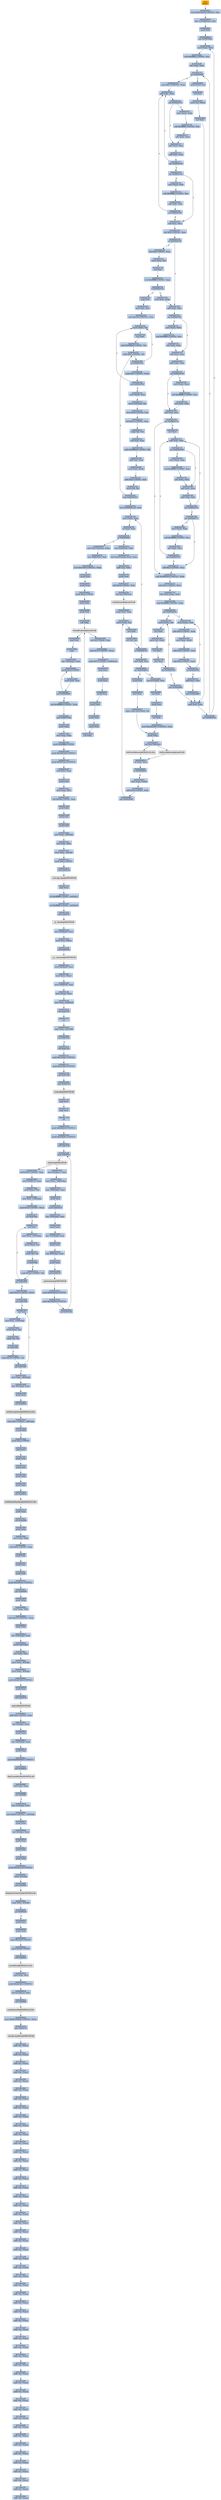 digraph G {
node[shape=rectangle,style=filled,fillcolor=lightsteelblue,color=lightsteelblue]
bgcolor="transparent"
a0x0042b6e0pusha_[label="start\npusha ",fillcolor="orange",color="lightgrey"];
a0x0042b6e1movl_0x422000UINT32_esi[label="0x0042b6e1\nmovl $0x422000<UINT32>, %esi"];
a0x0042b6e6leal__135168esi__edi[label="0x0042b6e6\nleal -135168(%esi), %edi"];
a0x0042b6ecpushl_edi[label="0x0042b6ec\npushl %edi"];
a0x0042b6edjmp_0x0042b6fa[label="0x0042b6ed\njmp 0x0042b6fa"];
a0x0042b6famovl_esi__ebx[label="0x0042b6fa\nmovl (%esi), %ebx"];
a0x0042b6fcsubl_0xfffffffcUINT8_esi[label="0x0042b6fc\nsubl $0xfffffffc<UINT8>, %esi"];
a0x0042b6ffadcl_ebx_ebx[label="0x0042b6ff\nadcl %ebx, %ebx"];
a0x0042b701jb_0x0042b6f0[label="0x0042b701\njb 0x0042b6f0"];
a0x0042b6f0movb_esi__al[label="0x0042b6f0\nmovb (%esi), %al"];
a0x0042b6f2incl_esi[label="0x0042b6f2\nincl %esi"];
a0x0042b6f3movb_al_edi_[label="0x0042b6f3\nmovb %al, (%edi)"];
a0x0042b6f5incl_edi[label="0x0042b6f5\nincl %edi"];
a0x0042b6f6addl_ebx_ebx[label="0x0042b6f6\naddl %ebx, %ebx"];
a0x0042b6f8jne_0x0042b701[label="0x0042b6f8\njne 0x0042b701"];
a0x0042b703movl_0x1UINT32_eax[label="0x0042b703\nmovl $0x1<UINT32>, %eax"];
a0x0042b708addl_ebx_ebx[label="0x0042b708\naddl %ebx, %ebx"];
a0x0042b70ajne_0x0042b713[label="0x0042b70a\njne 0x0042b713"];
a0x0042b713adcl_eax_eax[label="0x0042b713\nadcl %eax, %eax"];
a0x0042b715addl_ebx_ebx[label="0x0042b715\naddl %ebx, %ebx"];
a0x0042b717jae_0x0042b708[label="0x0042b717\njae 0x0042b708"];
a0x0042b719jne_0x0042b724[label="0x0042b719\njne 0x0042b724"];
a0x0042b724xorl_ecx_ecx[label="0x0042b724\nxorl %ecx, %ecx"];
a0x0042b726subl_0x3UINT8_eax[label="0x0042b726\nsubl $0x3<UINT8>, %eax"];
a0x0042b729jb_0x0042b738[label="0x0042b729\njb 0x0042b738"];
a0x0042b72bshll_0x8UINT8_eax[label="0x0042b72b\nshll $0x8<UINT8>, %eax"];
a0x0042b72emovb_esi__al[label="0x0042b72e\nmovb (%esi), %al"];
a0x0042b730incl_esi[label="0x0042b730\nincl %esi"];
a0x0042b731xorl_0xffffffffUINT8_eax[label="0x0042b731\nxorl $0xffffffff<UINT8>, %eax"];
a0x0042b734je_0x0042b7aa[label="0x0042b734\nje 0x0042b7aa"];
a0x0042b736movl_eax_ebp[label="0x0042b736\nmovl %eax, %ebp"];
a0x0042b738addl_ebx_ebx[label="0x0042b738\naddl %ebx, %ebx"];
a0x0042b73ajne_0x0042b743[label="0x0042b73a\njne 0x0042b743"];
a0x0042b743adcl_ecx_ecx[label="0x0042b743\nadcl %ecx, %ecx"];
a0x0042b745addl_ebx_ebx[label="0x0042b745\naddl %ebx, %ebx"];
a0x0042b747jne_0x0042b750[label="0x0042b747\njne 0x0042b750"];
a0x0042b750adcl_ecx_ecx[label="0x0042b750\nadcl %ecx, %ecx"];
a0x0042b752jne_0x0042b774[label="0x0042b752\njne 0x0042b774"];
a0x0042b774cmpl_0xfffff300UINT32_ebp[label="0x0042b774\ncmpl $0xfffff300<UINT32>, %ebp"];
a0x0042b77aadcl_0x1UINT8_ecx[label="0x0042b77a\nadcl $0x1<UINT8>, %ecx"];
a0x0042b77dleal_ediebp__edx[label="0x0042b77d\nleal (%edi,%ebp), %edx"];
a0x0042b780cmpl_0xfffffffcUINT8_ebp[label="0x0042b780\ncmpl $0xfffffffc<UINT8>, %ebp"];
a0x0042b783jbe_0x0042b794[label="0x0042b783\njbe 0x0042b794"];
a0x0042b794movl_edx__eax[label="0x0042b794\nmovl (%edx), %eax"];
a0x0042b796addl_0x4UINT8_edx[label="0x0042b796\naddl $0x4<UINT8>, %edx"];
a0x0042b799movl_eax_edi_[label="0x0042b799\nmovl %eax, (%edi)"];
a0x0042b79baddl_0x4UINT8_edi[label="0x0042b79b\naddl $0x4<UINT8>, %edi"];
a0x0042b79esubl_0x4UINT8_ecx[label="0x0042b79e\nsubl $0x4<UINT8>, %ecx"];
a0x0042b7a1ja_0x0042b794[label="0x0042b7a1\nja 0x0042b794"];
a0x0042b7a3addl_ecx_edi[label="0x0042b7a3\naddl %ecx, %edi"];
a0x0042b7a5jmp_0x0042b6f6[label="0x0042b7a5\njmp 0x0042b6f6"];
a0x0042b749movl_esi__ebx[label="0x0042b749\nmovl (%esi), %ebx"];
a0x0042b74bsubl_0xfffffffcUINT8_esi[label="0x0042b74b\nsubl $0xfffffffc<UINT8>, %esi"];
a0x0042b74eadcl_ebx_ebx[label="0x0042b74e\nadcl %ebx, %ebx"];
a0x0042b754incl_ecx[label="0x0042b754\nincl %ecx"];
a0x0042b755addl_ebx_ebx[label="0x0042b755\naddl %ebx, %ebx"];
a0x0042b757jne_0x0042b760[label="0x0042b757\njne 0x0042b760"];
a0x0042b760adcl_ecx_ecx[label="0x0042b760\nadcl %ecx, %ecx"];
a0x0042b762addl_ebx_ebx[label="0x0042b762\naddl %ebx, %ebx"];
a0x0042b764jae_0x0042b755[label="0x0042b764\njae 0x0042b755"];
a0x0042b766jne_0x0042b771[label="0x0042b766\njne 0x0042b771"];
a0x0042b771addl_0x2UINT8_ecx[label="0x0042b771\naddl $0x2<UINT8>, %ecx"];
a0x0042b785movb_edx__al[label="0x0042b785\nmovb (%edx), %al"];
a0x0042b787incl_edx[label="0x0042b787\nincl %edx"];
a0x0042b788movb_al_edi_[label="0x0042b788\nmovb %al, (%edi)"];
a0x0042b78aincl_edi[label="0x0042b78a\nincl %edi"];
a0x0042b78bdecl_ecx[label="0x0042b78b\ndecl %ecx"];
a0x0042b78cjne_0x0042b785[label="0x0042b78c\njne 0x0042b785"];
a0x0042b78ejmp_0x0042b6f6[label="0x0042b78e\njmp 0x0042b6f6"];
a0x0042b70cmovl_esi__ebx[label="0x0042b70c\nmovl (%esi), %ebx"];
a0x0042b70esubl_0xfffffffcUINT8_esi[label="0x0042b70e\nsubl $0xfffffffc<UINT8>, %esi"];
a0x0042b711adcl_ebx_ebx[label="0x0042b711\nadcl %ebx, %ebx"];
a0x0042b73cmovl_esi__ebx[label="0x0042b73c\nmovl (%esi), %ebx"];
a0x0042b73esubl_0xfffffffcUINT8_esi[label="0x0042b73e\nsubl $0xfffffffc<UINT8>, %esi"];
a0x0042b741adcl_ebx_ebx[label="0x0042b741\nadcl %ebx, %ebx"];
a0x0042b759movl_esi__ebx[label="0x0042b759\nmovl (%esi), %ebx"];
a0x0042b75bsubl_0xfffffffcUINT8_esi[label="0x0042b75b\nsubl $0xfffffffc<UINT8>, %esi"];
a0x0042b75eadcl_ebx_ebx[label="0x0042b75e\nadcl %ebx, %ebx"];
a0x0042b71bmovl_esi__ebx[label="0x0042b71b\nmovl (%esi), %ebx"];
a0x0042b71dsubl_0xfffffffcUINT8_esi[label="0x0042b71d\nsubl $0xfffffffc<UINT8>, %esi"];
a0x0042b720adcl_ebx_ebx[label="0x0042b720\nadcl %ebx, %ebx"];
a0x0042b722jae_0x0042b708[label="0x0042b722\njae 0x0042b708"];
a0x0042b768movl_esi__ebx[label="0x0042b768\nmovl (%esi), %ebx"];
a0x0042b76asubl_0xfffffffcUINT8_esi[label="0x0042b76a\nsubl $0xfffffffc<UINT8>, %esi"];
a0x0042b76dadcl_ebx_ebx[label="0x0042b76d\nadcl %ebx, %ebx"];
a0x0042b76fjae_0x0042b755[label="0x0042b76f\njae 0x0042b755"];
a0x0042b7aapopl_esi[label="0x0042b7aa\npopl %esi"];
a0x0042b7abmovl_esi_edi[label="0x0042b7ab\nmovl %esi, %edi"];
a0x0042b7admovl_0x1bfUINT32_ecx[label="0x0042b7ad\nmovl $0x1bf<UINT32>, %ecx"];
a0x0042b7b2movb_edi__al[label="0x0042b7b2\nmovb (%edi), %al"];
a0x0042b7b4incl_edi[label="0x0042b7b4\nincl %edi"];
a0x0042b7b5subb_0xffffffe8UINT8_al[label="0x0042b7b5\nsubb $0xffffffe8<UINT8>, %al"];
a0x0042b7b7cmpb_0x1UINT8_al[label="0x0042b7b7\ncmpb $0x1<UINT8>, %al"];
a0x0042b7b9ja_0x0042b7b2[label="0x0042b7b9\nja 0x0042b7b2"];
a0x0042b7bbcmpb_0x1UINT8_edi_[label="0x0042b7bb\ncmpb $0x1<UINT8>, (%edi)"];
a0x0042b7bejne_0x0042b7b2[label="0x0042b7be\njne 0x0042b7b2"];
a0x0042b7c0movl_edi__eax[label="0x0042b7c0\nmovl (%edi), %eax"];
a0x0042b7c2movb_0x4edi__bl[label="0x0042b7c2\nmovb 0x4(%edi), %bl"];
a0x0042b7c5shrw_0x8UINT8_ax[label="0x0042b7c5\nshrw $0x8<UINT8>, %ax"];
a0x0042b7c9roll_0x10UINT8_eax[label="0x0042b7c9\nroll $0x10<UINT8>, %eax"];
a0x0042b7ccxchgb_al_ah[label="0x0042b7cc\nxchgb %al, %ah"];
a0x0042b7cesubl_edi_eax[label="0x0042b7ce\nsubl %edi, %eax"];
a0x0042b7d0subb_0xffffffe8UINT8_bl[label="0x0042b7d0\nsubb $0xffffffe8<UINT8>, %bl"];
a0x0042b7d3addl_esi_eax[label="0x0042b7d3\naddl %esi, %eax"];
a0x0042b7d5movl_eax_edi_[label="0x0042b7d5\nmovl %eax, (%edi)"];
a0x0042b7d7addl_0x5UINT8_edi[label="0x0042b7d7\naddl $0x5<UINT8>, %edi"];
a0x0042b7damovb_bl_al[label="0x0042b7da\nmovb %bl, %al"];
a0x0042b7dcloop_0x0042b7b7[label="0x0042b7dc\nloop 0x0042b7b7"];
a0x0042b7deleal_0x29000esi__edi[label="0x0042b7de\nleal 0x29000(%esi), %edi"];
a0x0042b7e4movl_edi__eax[label="0x0042b7e4\nmovl (%edi), %eax"];
a0x0042b7e6orl_eax_eax[label="0x0042b7e6\norl %eax, %eax"];
a0x0042b7e8je_0x0042b82f[label="0x0042b7e8\nje 0x0042b82f"];
a0x0042b7eamovl_0x4edi__ebx[label="0x0042b7ea\nmovl 0x4(%edi), %ebx"];
a0x0042b7edleal_0x2c63ceaxesi__eax[label="0x0042b7ed\nleal 0x2c63c(%eax,%esi), %eax"];
a0x0042b7f4addl_esi_ebx[label="0x0042b7f4\naddl %esi, %ebx"];
a0x0042b7f6pushl_eax[label="0x0042b7f6\npushl %eax"];
a0x0042b7f7addl_0x8UINT8_edi[label="0x0042b7f7\naddl $0x8<UINT8>, %edi"];
a0x0042b7facall_0x2c760esi_[label="0x0042b7fa\ncall 0x2c760(%esi)"];
LoadLibraryA_kernel32_dll[label="LoadLibraryA@kernel32.dll",fillcolor="lightgrey",color="lightgrey"];
a0x0042b800xchgl_eax_ebp[label="0x0042b800\nxchgl %eax, %ebp"];
a0x0042b801movb_edi__al[label="0x0042b801\nmovb (%edi), %al"];
a0x0042b803incl_edi[label="0x0042b803\nincl %edi"];
a0x0042b804orb_al_al[label="0x0042b804\norb %al, %al"];
a0x0042b806je_0x0042b7e4[label="0x0042b806\nje 0x0042b7e4"];
a0x0042b808movl_edi_ecx[label="0x0042b808\nmovl %edi, %ecx"];
a0x0042b80ajns_0x0042b813[label="0x0042b80a\njns 0x0042b813"];
a0x0042b813pushl_edi[label="0x0042b813\npushl %edi"];
a0x0042b814decl_eax[label="0x0042b814\ndecl %eax"];
a0x0042b815repnz_scasb_es_edi__al[label="0x0042b815\nrepnz scasb %es:(%edi), %al"];
a0x0042b817pushl_ebp[label="0x0042b817\npushl %ebp"];
a0x0042b818call_0x2c768esi_[label="0x0042b818\ncall 0x2c768(%esi)"];
GetProcAddress_kernel32_dll[label="GetProcAddress@kernel32.dll",fillcolor="lightgrey",color="lightgrey"];
a0x0042b81eorl_eax_eax[label="0x0042b81e\norl %eax, %eax"];
a0x0042b820je_0x0042b829[label="0x0042b820\nje 0x0042b829"];
a0x0042b822movl_eax_ebx_[label="0x0042b822\nmovl %eax, (%ebx)"];
a0x0042b824addl_0x4UINT8_ebx[label="0x0042b824\naddl $0x4<UINT8>, %ebx"];
a0x0042b827jmp_0x0042b801[label="0x0042b827\njmp 0x0042b801"];
GetProcAddress_KERNEL32_DLL[label="GetProcAddress@KERNEL32.DLL",fillcolor="lightgrey",color="lightgrey"];
a0x0042b80cmovzwl_edi__eax[label="0x0042b80c\nmovzwl (%edi), %eax"];
a0x0042b80fincl_edi[label="0x0042b80f\nincl %edi"];
a0x0042b810pushl_eax[label="0x0042b810\npushl %eax"];
a0x0042b811incl_edi[label="0x0042b811\nincl %edi"];
a0x0042b812movl_0xaef24857UINT32_ecx[label="0x0042b812\nmovl $0xaef24857<UINT32>, %ecx"];
a0x0042b82fmovl_0x2c76cesi__ebp[label="0x0042b82f\nmovl 0x2c76c(%esi), %ebp"];
a0x0042b835leal__4096esi__edi[label="0x0042b835\nleal -4096(%esi), %edi"];
a0x0042b83bmovl_0x1000UINT32_ebx[label="0x0042b83b\nmovl $0x1000<UINT32>, %ebx"];
a0x0042b840pushl_eax[label="0x0042b840\npushl %eax"];
a0x0042b841pushl_esp[label="0x0042b841\npushl %esp"];
a0x0042b842pushl_0x4UINT8[label="0x0042b842\npushl $0x4<UINT8>"];
a0x0042b844pushl_ebx[label="0x0042b844\npushl %ebx"];
a0x0042b845pushl_edi[label="0x0042b845\npushl %edi"];
a0x0042b846call_ebp[label="0x0042b846\ncall %ebp"];
VirtualProtect_kernel32_dll[label="VirtualProtect@kernel32.dll",fillcolor="lightgrey",color="lightgrey"];
a0x0042b848leal_0x217edi__eax[label="0x0042b848\nleal 0x217(%edi), %eax"];
a0x0042b84eandb_0x7fUINT8_eax_[label="0x0042b84e\nandb $0x7f<UINT8>, (%eax)"];
a0x0042b851andb_0x7fUINT8_0x28eax_[label="0x0042b851\nandb $0x7f<UINT8>, 0x28(%eax)"];
a0x0042b855popl_eax[label="0x0042b855\npopl %eax"];
a0x0042b856pushl_eax[label="0x0042b856\npushl %eax"];
a0x0042b857pushl_esp[label="0x0042b857\npushl %esp"];
a0x0042b858pushl_eax[label="0x0042b858\npushl %eax"];
a0x0042b859pushl_ebx[label="0x0042b859\npushl %ebx"];
a0x0042b85apushl_edi[label="0x0042b85a\npushl %edi"];
a0x0042b85bcall_ebp[label="0x0042b85b\ncall %ebp"];
a0x0042b85dpopl_eax[label="0x0042b85d\npopl %eax"];
a0x0042b85epopa_[label="0x0042b85e\npopa "];
a0x0042b85fleal__128esp__eax[label="0x0042b85f\nleal -128(%esp), %eax"];
a0x0042b863pushl_0x0UINT8[label="0x0042b863\npushl $0x0<UINT8>"];
a0x0042b865cmpl_eax_esp[label="0x0042b865\ncmpl %eax, %esp"];
a0x0042b867jne_0x0042b863[label="0x0042b867\njne 0x0042b863"];
a0x0042b869subl_0xffffff80UINT8_esp[label="0x0042b869\nsubl $0xffffff80<UINT8>, %esp"];
a0x0042b86cjmp_0x00407a98[label="0x0042b86c\njmp 0x00407a98"];
a0x00407a98pushl_ebp[label="0x00407a98\npushl %ebp"];
a0x00407a99movl_esp_ebp[label="0x00407a99\nmovl %esp, %ebp"];
a0x00407a9bpushl_0xffffffffUINT8[label="0x00407a9b\npushl $0xffffffff<UINT8>"];
a0x00407a9dpushl_0x409190UINT32[label="0x00407a9d\npushl $0x409190<UINT32>"];
a0x00407aa2pushl_0x407a3eUINT32[label="0x00407aa2\npushl $0x407a3e<UINT32>"];
a0x00407aa7movl_fs_0_eax[label="0x00407aa7\nmovl %fs:0, %eax"];
a0x00407aadpushl_eax[label="0x00407aad\npushl %eax"];
a0x00407aaemovl_esp_fs_0[label="0x00407aae\nmovl %esp, %fs:0"];
a0x00407ab5subl_0x68UINT8_esp[label="0x00407ab5\nsubl $0x68<UINT8>, %esp"];
a0x00407ab8pushl_ebx[label="0x00407ab8\npushl %ebx"];
a0x00407ab9pushl_esi[label="0x00407ab9\npushl %esi"];
a0x00407abapushl_edi[label="0x00407aba\npushl %edi"];
a0x00407abbmovl_esp__24ebp_[label="0x00407abb\nmovl %esp, -24(%ebp)"];
a0x00407abexorl_ebx_ebx[label="0x00407abe\nxorl %ebx, %ebx"];
a0x00407ac0movl_ebx__4ebp_[label="0x00407ac0\nmovl %ebx, -4(%ebp)"];
a0x00407ac3pushl_0x2UINT8[label="0x00407ac3\npushl $0x2<UINT8>"];
a0x00407ac5call_0x408158[label="0x00407ac5\ncall 0x408158"];
a__set_app_type_MSVCRT_dll[label="__set_app_type@MSVCRT.dll",fillcolor="lightgrey",color="lightgrey"];
a0x00407acbpopl_ecx[label="0x00407acb\npopl %ecx"];
a0x00407accorl_0xffffffffUINT8_0x426a2c[label="0x00407acc\norl $0xffffffff<UINT8>, 0x426a2c"];
a0x00407ad3orl_0xffffffffUINT8_0x426a30[label="0x00407ad3\norl $0xffffffff<UINT8>, 0x426a30"];
a0x00407adacall_0x40815c[label="0x00407ada\ncall 0x40815c"];
a__p__fmode_MSVCRT_dll[label="__p__fmode@MSVCRT.dll",fillcolor="lightgrey",color="lightgrey"];
a0x00407ae0movl_0x426a24_ecx[label="0x00407ae0\nmovl 0x426a24, %ecx"];
a0x00407ae6movl_ecx_eax_[label="0x00407ae6\nmovl %ecx, (%eax)"];
a0x00407ae8call_0x408160[label="0x00407ae8\ncall 0x408160"];
a__p__commode_MSVCRT_dll[label="__p__commode@MSVCRT.dll",fillcolor="lightgrey",color="lightgrey"];
a0x00407aeemovl_0x426a20_ecx[label="0x00407aee\nmovl 0x426a20, %ecx"];
a0x00407af4movl_ecx_eax_[label="0x00407af4\nmovl %ecx, (%eax)"];
a0x00407af6movl_0x408164_eax[label="0x00407af6\nmovl 0x408164, %eax"];
a0x00407afbmovl_eax__eax[label="0x00407afb\nmovl (%eax), %eax"];
a0x00407afdmovl_eax_0x426a28[label="0x00407afd\nmovl %eax, 0x426a28"];
a0x00407b02call_0x407c67[label="0x00407b02\ncall 0x407c67"];
a0x00407c67ret[label="0x00407c67\nret"];
a0x00407b07cmpl_ebx_0x425d88[label="0x00407b07\ncmpl %ebx, 0x425d88"];
a0x00407b0djne_0x407b1b[label="0x00407b0d\njne 0x407b1b"];
a0x00407b1bcall_0x407c4c[label="0x00407b1b\ncall 0x407c4c"];
a0x00407c4cpushl_0x30000UINT32[label="0x00407c4c\npushl $0x30000<UINT32>"];
a0x00407c51pushl_0x10000UINT32[label="0x00407c51\npushl $0x10000<UINT32>"];
a0x00407c56call_0x407c80[label="0x00407c56\ncall 0x407c80"];
a0x00407c80jmp_0x408150[label="0x00407c80\njmp 0x408150"];
a_controlfp_MSVCRT_dll[label="_controlfp@MSVCRT.dll",fillcolor="lightgrey",color="lightgrey"];
a0x00407c5bpopl_ecx[label="0x00407c5b\npopl %ecx"];
a0x00407c5cpopl_ecx[label="0x00407c5c\npopl %ecx"];
a0x00407c5dret[label="0x00407c5d\nret"];
a0x00407b20pushl_0x40b010UINT32[label="0x00407b20\npushl $0x40b010<UINT32>"];
a0x00407b25pushl_0x40b00cUINT32[label="0x00407b25\npushl $0x40b00c<UINT32>"];
a0x00407b2acall_0x407c46[label="0x00407b2a\ncall 0x407c46"];
a0x00407c46jmp_0x40816c[label="0x00407c46\njmp 0x40816c"];
a_initterm_MSVCRT_dll[label="_initterm@MSVCRT.dll",fillcolor="lightgrey",color="lightgrey"];
a0x00407b2fmovl_0x426a1c_eax[label="0x00407b2f\nmovl 0x426a1c, %eax"];
a0x00407b34movl_eax__108ebp_[label="0x00407b34\nmovl %eax, -108(%ebp)"];
a0x00407b37leal__108ebp__eax[label="0x00407b37\nleal -108(%ebp), %eax"];
a0x00407b3apushl_eax[label="0x00407b3a\npushl %eax"];
a0x00407b3bpushl_0x426a18[label="0x00407b3b\npushl 0x426a18"];
a0x00407b41leal__100ebp__eax[label="0x00407b41\nleal -100(%ebp), %eax"];
a0x00407b44pushl_eax[label="0x00407b44\npushl %eax"];
a0x00407b45leal__112ebp__eax[label="0x00407b45\nleal -112(%ebp), %eax"];
a0x00407b48pushl_eax[label="0x00407b48\npushl %eax"];
a0x00407b49leal__96ebp__eax[label="0x00407b49\nleal -96(%ebp), %eax"];
a0x00407b4cpushl_eax[label="0x00407b4c\npushl %eax"];
a0x00407b4dcall_0x408170[label="0x00407b4d\ncall 0x408170"];
a__getmainargs_MSVCRT_dll[label="__getmainargs@MSVCRT.dll",fillcolor="lightgrey",color="lightgrey"];
a0x00407b53pushl_0x40b008UINT32[label="0x00407b53\npushl $0x40b008<UINT32>"];
a0x00407b58pushl_0x40b000UINT32[label="0x00407b58\npushl $0x40b000<UINT32>"];
a0x00407b5dcall_0x407c46[label="0x00407b5d\ncall 0x407c46"];
a0x00407b62addl_0x24UINT8_esp[label="0x00407b62\naddl $0x24<UINT8>, %esp"];
a0x00407b65movl_0x408174_eax[label="0x00407b65\nmovl 0x408174, %eax"];
a0x00407b6amovl_eax__esi[label="0x00407b6a\nmovl (%eax), %esi"];
a0x00407b6cmovl_esi__116ebp_[label="0x00407b6c\nmovl %esi, -116(%ebp)"];
a0x00407b6fcmpb_0x22UINT8_esi_[label="0x00407b6f\ncmpb $0x22<UINT8>, (%esi)"];
a0x00407b72jne_0x407bae[label="0x00407b72\njne 0x407bae"];
a0x00407b74incl_esi[label="0x00407b74\nincl %esi"];
a0x00407b75movl_esi__116ebp_[label="0x00407b75\nmovl %esi, -116(%ebp)"];
a0x00407b78movb_esi__al[label="0x00407b78\nmovb (%esi), %al"];
a0x00407b7acmpb_bl_al[label="0x00407b7a\ncmpb %bl, %al"];
a0x00407b7cje_0x407b82[label="0x00407b7c\nje 0x407b82"];
a0x00407b7ecmpb_0x22UINT8_al[label="0x00407b7e\ncmpb $0x22<UINT8>, %al"];
a0x00407b80jne_0x407b74[label="0x00407b80\njne 0x407b74"];
a0x00407b82cmpb_0x22UINT8_esi_[label="0x00407b82\ncmpb $0x22<UINT8>, (%esi)"];
a0x00407b85jne_0x407b8b[label="0x00407b85\njne 0x407b8b"];
a0x00407b87incl_esi[label="0x00407b87\nincl %esi"];
a0x00407b88movl_esi__116ebp_[label="0x00407b88\nmovl %esi, -116(%ebp)"];
a0x00407b8bmovb_esi__al[label="0x00407b8b\nmovb (%esi), %al"];
a0x00407b8dcmpb_bl_al[label="0x00407b8d\ncmpb %bl, %al"];
a0x00407b8fje_0x407b95[label="0x00407b8f\nje 0x407b95"];
a0x00407b91cmpb_0x20UINT8_al[label="0x00407b91\ncmpb $0x20<UINT8>, %al"];
a0x00407b93jbe_0x407b87[label="0x00407b93\njbe 0x407b87"];
a0x00407b95movl_ebx__48ebp_[label="0x00407b95\nmovl %ebx, -48(%ebp)"];
a0x00407b98leal__92ebp__eax[label="0x00407b98\nleal -92(%ebp), %eax"];
a0x00407b9bpushl_eax[label="0x00407b9b\npushl %eax"];
a0x00407b9ccall_0x4080c8[label="0x00407b9c\ncall 0x4080c8"];
GetStartupInfoA_KERNEL32_DLL[label="GetStartupInfoA@KERNEL32.DLL",fillcolor="lightgrey",color="lightgrey"];
a0x00407ba2testb_0x1UINT8__48ebp_[label="0x00407ba2\ntestb $0x1<UINT8>, -48(%ebp)"];
a0x00407ba6je_0x407bb9[label="0x00407ba6\nje 0x407bb9"];
a0x00407bb9pushl_0xaUINT8[label="0x00407bb9\npushl $0xa<UINT8>"];
a0x00407bbbpopl_eax[label="0x00407bbb\npopl %eax"];
a0x00407bbcpushl_eax[label="0x00407bbc\npushl %eax"];
a0x00407bbdpushl_esi[label="0x00407bbd\npushl %esi"];
a0x00407bbepushl_ebx[label="0x00407bbe\npushl %ebx"];
a0x00407bbfpushl_ebx[label="0x00407bbf\npushl %ebx"];
a0x00407bc0call_0x4080c4[label="0x00407bc0\ncall 0x4080c4"];
GetModuleHandleA_KERNEL32_DLL[label="GetModuleHandleA@KERNEL32.DLL",fillcolor="lightgrey",color="lightgrey"];
a0x00407bc6pushl_eax[label="0x00407bc6\npushl %eax"];
a0x00407bc7call_0x403f99[label="0x00407bc7\ncall 0x403f99"];
a0x00403f99pushl_ebp[label="0x00403f99\npushl %ebp"];
a0x00403f9amovl_esp_ebp[label="0x00403f9a\nmovl %esp, %ebp"];
a0x00403f9csubl_0x4cUINT8_esp[label="0x00403f9c\nsubl $0x4c<UINT8>, %esp"];
a0x00403f9fpushl_ebx[label="0x00403f9f\npushl %ebx"];
a0x00403fa0pushl_esi[label="0x00403fa0\npushl %esi"];
a0x00403fa1pushl_edi[label="0x00403fa1\npushl %edi"];
a0x00403fa2pushl_0x40b34cUINT32[label="0x00403fa2\npushl $0x40b34c<UINT32>"];
a0x00403fa7call_0x406899[label="0x00403fa7\ncall 0x406899"];
a0x00406899pushl_ebp[label="0x00406899\npushl %ebp"];
a0x0040689amovl_esp_ebp[label="0x0040689a\nmovl %esp, %ebp"];
a0x0040689csubl_0x214UINT32_esp[label="0x0040689c\nsubl $0x214<UINT32>, %esp"];
a0x004068a2pushl_ebx[label="0x004068a2\npushl %ebx"];
a0x004068a3leal__532ebp__eax[label="0x004068a3\nleal -532(%ebp), %eax"];
a0x004068a9pushl_0x8ebp_[label="0x004068a9\npushl 0x8(%ebp)"];
a0x004068acxorl_ebx_ebx[label="0x004068ac\nxorl %ebx, %ebx"];
a0x004068aemovl_ebx__8ebp_[label="0x004068ae\nmovl %ebx, -8(%ebp)"];
a0x004068b1movl_ebx__4ebp_[label="0x004068b1\nmovl %ebx, -4(%ebp)"];
a0x004068b4pushl_0x425c94UINT32[label="0x004068b4\npushl $0x425c94<UINT32>"];
a0x004068b9pushl_eax[label="0x004068b9\npushl %eax"];
a0x004068bacall_0x408144[label="0x004068ba\ncall 0x408144"];
swprintf_MSVCRT_dll[label="swprintf@MSVCRT.dll",fillcolor="lightgrey",color="lightgrey"];
a0x004068c0addl_0xcUINT8_esp[label="0x004068c0\naddl $0xc<UINT8>, %esp"];
a0x004068c3leal__8ebp__eax[label="0x004068c3\nleal -8(%ebp), %eax"];
a0x004068c6pushl_eax[label="0x004068c6\npushl %eax"];
a0x004068c7leal__532ebp__eax[label="0x004068c7\nleal -532(%ebp), %eax"];
a0x004068cdpushl_eax[label="0x004068cd\npushl %eax"];
a0x004068cepushl_0x80000001UINT32[label="0x004068ce\npushl $0x80000001<UINT32>"];
a0x004068d3call_0x40802c[label="0x004068d3\ncall 0x40802c"];
RegCreateKeyW_ADVAPI32_dll[label="RegCreateKeyW@ADVAPI32.dll",fillcolor="lightgrey",color="lightgrey"];
a0x004068d9testl_eax_eax[label="0x004068d9\ntestl %eax, %eax"];
a0x004068dbjne_0x4068fc[label="0x004068db\njne 0x4068fc"];
a0x004068ddleal__12ebp__eax[label="0x004068dd\nleal -12(%ebp), %eax"];
a0x004068e0movl_0x4UINT32__12ebp_[label="0x004068e0\nmovl $0x4<UINT32>, -12(%ebp)"];
a0x004068e7pushl_eax[label="0x004068e7\npushl %eax"];
a0x004068e8leal__4ebp__eax[label="0x004068e8\nleal -4(%ebp), %eax"];
a0x004068ebpushl_eax[label="0x004068eb\npushl %eax"];
a0x004068ecpushl_ebx[label="0x004068ec\npushl %ebx"];
a0x004068edpushl_ebx[label="0x004068ed\npushl %ebx"];
a0x004068eepushl_0x425c78UINT32[label="0x004068ee\npushl $0x425c78<UINT32>"];
a0x004068f3pushl__8ebp_[label="0x004068f3\npushl -8(%ebp)"];
a0x004068f6call_0x40800c[label="0x004068f6\ncall 0x40800c"];
RegQueryValueExW_ADVAPI32_dll[label="RegQueryValueExW@ADVAPI32.dll",fillcolor="lightgrey",color="lightgrey"];
a0x004068fccmpl_ebx__4ebp_[label="0x004068fc\ncmpl %ebx, -4(%ebp)"];
a0x004068ffjne_0x406ae6[label="0x004068ff\njne 0x406ae6"];
a0x00406905pushl_esi[label="0x00406905\npushl %esi"];
a0x00406906pushl_edi[label="0x00406906\npushl %edi"];
a0x00406907pushl_0x3e8UINT32[label="0x00406907\npushl $0x3e8<UINT32>"];
a0x0040690cpushl_0x40UINT8[label="0x0040690c\npushl $0x40<UINT8>"];
a0x0040690ecall_0x4080cc[label="0x0040690e\ncall 0x4080cc"];
LocalAlloc_KERNEL32_DLL[label="LocalAlloc@KERNEL32.DLL",fillcolor="lightgrey",color="lightgrey"];
a0x00406914movl_eax_esi[label="0x00406914\nmovl %eax, %esi"];
a0x00406916pushl_0x425c5cUINT32[label="0x00406916\npushl $0x425c5c<UINT32>"];
a0x0040691bleal_0x12esi__edi[label="0x0040691b\nleal 0x12(%esi), %edi"];
a0x0040691ecall_0x4080f0[label="0x0040691e\ncall 0x4080f0"];
LoadLibraryW_KERNEL32_DLL[label="LoadLibraryW@KERNEL32.DLL",fillcolor="lightgrey",color="lightgrey"];
a0x00406924movl_0x80c808d0UINT32_esi_[label="0x00406924\nmovl $0x80c808d0<UINT32>, (%esi)"];
a0x00407a3ejmp_0x4081c8[label="0x00407a3e\njmp 0x4081c8"];
a_except_handler3_MSVCRT_dll[label="_except_handler3@MSVCRT.dll",fillcolor="lightgrey",color="lightgrey"];
a0x7c9032a8addb_al_eax_[label="0x7c9032a8\naddb %al, (%eax)"];
a0x7c9032aaaddb_al_eax_[label="0x7c9032aa\naddb %al, (%eax)"];
a0x7c9032acaddb_al_eax_[label="0x7c9032ac\naddb %al, (%eax)"];
a0x7c9032aeaddb_al_eax_[label="0x7c9032ae\naddb %al, (%eax)"];
a0x7c9032b0addb_al_eax_[label="0x7c9032b0\naddb %al, (%eax)"];
a0x7c9032b2addb_al_eax_[label="0x7c9032b2\naddb %al, (%eax)"];
a0x7c9032b4addb_al_eax_[label="0x7c9032b4\naddb %al, (%eax)"];
a0x7c9032b6addb_al_eax_[label="0x7c9032b6\naddb %al, (%eax)"];
a0x7c9032b8addb_al_eax_[label="0x7c9032b8\naddb %al, (%eax)"];
a0x7c9032baaddb_al_eax_[label="0x7c9032ba\naddb %al, (%eax)"];
a0x7c9032bcaddb_al_eax_[label="0x7c9032bc\naddb %al, (%eax)"];
a0x7c9032beaddb_al_eax_[label="0x7c9032be\naddb %al, (%eax)"];
a0x7c9032c0addb_al_eax_[label="0x7c9032c0\naddb %al, (%eax)"];
a0x7c9032c2addb_al_eax_[label="0x7c9032c2\naddb %al, (%eax)"];
a0x7c9032c4addb_al_eax_[label="0x7c9032c4\naddb %al, (%eax)"];
a0x7c9032c6addb_al_eax_[label="0x7c9032c6\naddb %al, (%eax)"];
a0x7c9032c8addb_al_eax_[label="0x7c9032c8\naddb %al, (%eax)"];
a0x7c9032caaddb_al_eax_[label="0x7c9032ca\naddb %al, (%eax)"];
a0x7c9032ccaddb_al_eax_[label="0x7c9032cc\naddb %al, (%eax)"];
a0x7c9032ceaddb_al_eax_[label="0x7c9032ce\naddb %al, (%eax)"];
a0x7c9032d0addb_al_eax_[label="0x7c9032d0\naddb %al, (%eax)"];
a0x7c9032d2addb_al_eax_[label="0x7c9032d2\naddb %al, (%eax)"];
a0x7c9032d4addb_al_eax_[label="0x7c9032d4\naddb %al, (%eax)"];
a0x7c9032d6addb_al_eax_[label="0x7c9032d6\naddb %al, (%eax)"];
a0x7c9032d8addb_al_eax_[label="0x7c9032d8\naddb %al, (%eax)"];
a0x7c9032daaddb_al_eax_[label="0x7c9032da\naddb %al, (%eax)"];
a0x7c9032dcaddb_al_eax_[label="0x7c9032dc\naddb %al, (%eax)"];
a0x7c9032deaddb_al_eax_[label="0x7c9032de\naddb %al, (%eax)"];
a0x7c9032e0addb_al_eax_[label="0x7c9032e0\naddb %al, (%eax)"];
a0x7c9032e2addb_al_eax_[label="0x7c9032e2\naddb %al, (%eax)"];
a0x7c9032e4addb_al_eax_[label="0x7c9032e4\naddb %al, (%eax)"];
a0x7c9032e6addb_al_eax_[label="0x7c9032e6\naddb %al, (%eax)"];
a0x7c9032e8addb_al_eax_[label="0x7c9032e8\naddb %al, (%eax)"];
a0x7c9032eaaddb_al_eax_[label="0x7c9032ea\naddb %al, (%eax)"];
a0x7c9032ecaddb_al_eax_[label="0x7c9032ec\naddb %al, (%eax)"];
a0x7c9032eeaddb_al_eax_[label="0x7c9032ee\naddb %al, (%eax)"];
a0x7c9032f0addb_al_eax_[label="0x7c9032f0\naddb %al, (%eax)"];
a0x7c9032f2addb_al_eax_[label="0x7c9032f2\naddb %al, (%eax)"];
a0x7c9032f4addb_al_eax_[label="0x7c9032f4\naddb %al, (%eax)"];
a0x7c9032f6addb_al_eax_[label="0x7c9032f6\naddb %al, (%eax)"];
a0x7c9032f8addb_al_eax_[label="0x7c9032f8\naddb %al, (%eax)"];
a0x7c9032faaddb_al_eax_[label="0x7c9032fa\naddb %al, (%eax)"];
a0x7c9032fcaddb_al_eax_[label="0x7c9032fc\naddb %al, (%eax)"];
a0x7c9032feaddb_al_eax_[label="0x7c9032fe\naddb %al, (%eax)"];
a0x7c903300addb_al_eax_[label="0x7c903300\naddb %al, (%eax)"];
a0x7c903302addb_al_eax_[label="0x7c903302\naddb %al, (%eax)"];
a0x7c903304addb_al_eax_[label="0x7c903304\naddb %al, (%eax)"];
a0x7c903306addb_al_eax_[label="0x7c903306\naddb %al, (%eax)"];
a0x7c903308addb_al_eax_[label="0x7c903308\naddb %al, (%eax)"];
a0x7c90330aaddb_al_eax_[label="0x7c90330a\naddb %al, (%eax)"];
a0x7c90330caddb_al_eax_[label="0x7c90330c\naddb %al, (%eax)"];
a0x7c90330eaddb_al_eax_[label="0x7c90330e\naddb %al, (%eax)"];
a0x0042b6e0pusha_ -> a0x0042b6e1movl_0x422000UINT32_esi [color="#000000"];
a0x0042b6e1movl_0x422000UINT32_esi -> a0x0042b6e6leal__135168esi__edi [color="#000000"];
a0x0042b6e6leal__135168esi__edi -> a0x0042b6ecpushl_edi [color="#000000"];
a0x0042b6ecpushl_edi -> a0x0042b6edjmp_0x0042b6fa [color="#000000"];
a0x0042b6edjmp_0x0042b6fa -> a0x0042b6famovl_esi__ebx [color="#000000"];
a0x0042b6famovl_esi__ebx -> a0x0042b6fcsubl_0xfffffffcUINT8_esi [color="#000000"];
a0x0042b6fcsubl_0xfffffffcUINT8_esi -> a0x0042b6ffadcl_ebx_ebx [color="#000000"];
a0x0042b6ffadcl_ebx_ebx -> a0x0042b701jb_0x0042b6f0 [color="#000000"];
a0x0042b701jb_0x0042b6f0 -> a0x0042b6f0movb_esi__al [color="#000000",label="T"];
a0x0042b6f0movb_esi__al -> a0x0042b6f2incl_esi [color="#000000"];
a0x0042b6f2incl_esi -> a0x0042b6f3movb_al_edi_ [color="#000000"];
a0x0042b6f3movb_al_edi_ -> a0x0042b6f5incl_edi [color="#000000"];
a0x0042b6f5incl_edi -> a0x0042b6f6addl_ebx_ebx [color="#000000"];
a0x0042b6f6addl_ebx_ebx -> a0x0042b6f8jne_0x0042b701 [color="#000000"];
a0x0042b6f8jne_0x0042b701 -> a0x0042b701jb_0x0042b6f0 [color="#000000",label="T"];
a0x0042b701jb_0x0042b6f0 -> a0x0042b703movl_0x1UINT32_eax [color="#000000",label="F"];
a0x0042b703movl_0x1UINT32_eax -> a0x0042b708addl_ebx_ebx [color="#000000"];
a0x0042b708addl_ebx_ebx -> a0x0042b70ajne_0x0042b713 [color="#000000"];
a0x0042b70ajne_0x0042b713 -> a0x0042b713adcl_eax_eax [color="#000000",label="T"];
a0x0042b713adcl_eax_eax -> a0x0042b715addl_ebx_ebx [color="#000000"];
a0x0042b715addl_ebx_ebx -> a0x0042b717jae_0x0042b708 [color="#000000"];
a0x0042b717jae_0x0042b708 -> a0x0042b719jne_0x0042b724 [color="#000000",label="F"];
a0x0042b719jne_0x0042b724 -> a0x0042b724xorl_ecx_ecx [color="#000000",label="T"];
a0x0042b724xorl_ecx_ecx -> a0x0042b726subl_0x3UINT8_eax [color="#000000"];
a0x0042b726subl_0x3UINT8_eax -> a0x0042b729jb_0x0042b738 [color="#000000"];
a0x0042b729jb_0x0042b738 -> a0x0042b72bshll_0x8UINT8_eax [color="#000000",label="F"];
a0x0042b72bshll_0x8UINT8_eax -> a0x0042b72emovb_esi__al [color="#000000"];
a0x0042b72emovb_esi__al -> a0x0042b730incl_esi [color="#000000"];
a0x0042b730incl_esi -> a0x0042b731xorl_0xffffffffUINT8_eax [color="#000000"];
a0x0042b731xorl_0xffffffffUINT8_eax -> a0x0042b734je_0x0042b7aa [color="#000000"];
a0x0042b734je_0x0042b7aa -> a0x0042b736movl_eax_ebp [color="#000000",label="F"];
a0x0042b736movl_eax_ebp -> a0x0042b738addl_ebx_ebx [color="#000000"];
a0x0042b738addl_ebx_ebx -> a0x0042b73ajne_0x0042b743 [color="#000000"];
a0x0042b73ajne_0x0042b743 -> a0x0042b743adcl_ecx_ecx [color="#000000",label="T"];
a0x0042b743adcl_ecx_ecx -> a0x0042b745addl_ebx_ebx [color="#000000"];
a0x0042b745addl_ebx_ebx -> a0x0042b747jne_0x0042b750 [color="#000000"];
a0x0042b747jne_0x0042b750 -> a0x0042b750adcl_ecx_ecx [color="#000000",label="T"];
a0x0042b750adcl_ecx_ecx -> a0x0042b752jne_0x0042b774 [color="#000000"];
a0x0042b752jne_0x0042b774 -> a0x0042b774cmpl_0xfffff300UINT32_ebp [color="#000000",label="T"];
a0x0042b774cmpl_0xfffff300UINT32_ebp -> a0x0042b77aadcl_0x1UINT8_ecx [color="#000000"];
a0x0042b77aadcl_0x1UINT8_ecx -> a0x0042b77dleal_ediebp__edx [color="#000000"];
a0x0042b77dleal_ediebp__edx -> a0x0042b780cmpl_0xfffffffcUINT8_ebp [color="#000000"];
a0x0042b780cmpl_0xfffffffcUINT8_ebp -> a0x0042b783jbe_0x0042b794 [color="#000000"];
a0x0042b783jbe_0x0042b794 -> a0x0042b794movl_edx__eax [color="#000000",label="T"];
a0x0042b794movl_edx__eax -> a0x0042b796addl_0x4UINT8_edx [color="#000000"];
a0x0042b796addl_0x4UINT8_edx -> a0x0042b799movl_eax_edi_ [color="#000000"];
a0x0042b799movl_eax_edi_ -> a0x0042b79baddl_0x4UINT8_edi [color="#000000"];
a0x0042b79baddl_0x4UINT8_edi -> a0x0042b79esubl_0x4UINT8_ecx [color="#000000"];
a0x0042b79esubl_0x4UINT8_ecx -> a0x0042b7a1ja_0x0042b794 [color="#000000"];
a0x0042b7a1ja_0x0042b794 -> a0x0042b7a3addl_ecx_edi [color="#000000",label="F"];
a0x0042b7a3addl_ecx_edi -> a0x0042b7a5jmp_0x0042b6f6 [color="#000000"];
a0x0042b7a5jmp_0x0042b6f6 -> a0x0042b6f6addl_ebx_ebx [color="#000000"];
a0x0042b747jne_0x0042b750 -> a0x0042b749movl_esi__ebx [color="#000000",label="F"];
a0x0042b749movl_esi__ebx -> a0x0042b74bsubl_0xfffffffcUINT8_esi [color="#000000"];
a0x0042b74bsubl_0xfffffffcUINT8_esi -> a0x0042b74eadcl_ebx_ebx [color="#000000"];
a0x0042b74eadcl_ebx_ebx -> a0x0042b750adcl_ecx_ecx [color="#000000"];
a0x0042b752jne_0x0042b774 -> a0x0042b754incl_ecx [color="#000000",label="F"];
a0x0042b754incl_ecx -> a0x0042b755addl_ebx_ebx [color="#000000"];
a0x0042b755addl_ebx_ebx -> a0x0042b757jne_0x0042b760 [color="#000000"];
a0x0042b757jne_0x0042b760 -> a0x0042b760adcl_ecx_ecx [color="#000000",label="T"];
a0x0042b760adcl_ecx_ecx -> a0x0042b762addl_ebx_ebx [color="#000000"];
a0x0042b762addl_ebx_ebx -> a0x0042b764jae_0x0042b755 [color="#000000"];
a0x0042b764jae_0x0042b755 -> a0x0042b755addl_ebx_ebx [color="#000000",label="T"];
a0x0042b764jae_0x0042b755 -> a0x0042b766jne_0x0042b771 [color="#000000",label="F"];
a0x0042b766jne_0x0042b771 -> a0x0042b771addl_0x2UINT8_ecx [color="#000000",label="T"];
a0x0042b771addl_0x2UINT8_ecx -> a0x0042b774cmpl_0xfffff300UINT32_ebp [color="#000000"];
a0x0042b7a1ja_0x0042b794 -> a0x0042b794movl_edx__eax [color="#000000",label="T"];
a0x0042b6f8jne_0x0042b701 -> a0x0042b6famovl_esi__ebx [color="#000000",label="F"];
a0x0042b783jbe_0x0042b794 -> a0x0042b785movb_edx__al [color="#000000",label="F"];
a0x0042b785movb_edx__al -> a0x0042b787incl_edx [color="#000000"];
a0x0042b787incl_edx -> a0x0042b788movb_al_edi_ [color="#000000"];
a0x0042b788movb_al_edi_ -> a0x0042b78aincl_edi [color="#000000"];
a0x0042b78aincl_edi -> a0x0042b78bdecl_ecx [color="#000000"];
a0x0042b78bdecl_ecx -> a0x0042b78cjne_0x0042b785 [color="#000000"];
a0x0042b78cjne_0x0042b785 -> a0x0042b785movb_edx__al [color="#000000",label="T"];
a0x0042b78cjne_0x0042b785 -> a0x0042b78ejmp_0x0042b6f6 [color="#000000",label="F"];
a0x0042b78ejmp_0x0042b6f6 -> a0x0042b6f6addl_ebx_ebx [color="#000000"];
a0x0042b729jb_0x0042b738 -> a0x0042b738addl_ebx_ebx [color="#000000",label="T"];
a0x0042b70ajne_0x0042b713 -> a0x0042b70cmovl_esi__ebx [color="#000000",label="F"];
a0x0042b70cmovl_esi__ebx -> a0x0042b70esubl_0xfffffffcUINT8_esi [color="#000000"];
a0x0042b70esubl_0xfffffffcUINT8_esi -> a0x0042b711adcl_ebx_ebx [color="#000000"];
a0x0042b711adcl_ebx_ebx -> a0x0042b713adcl_eax_eax [color="#000000"];
a0x0042b73ajne_0x0042b743 -> a0x0042b73cmovl_esi__ebx [color="#000000",label="F"];
a0x0042b73cmovl_esi__ebx -> a0x0042b73esubl_0xfffffffcUINT8_esi [color="#000000"];
a0x0042b73esubl_0xfffffffcUINT8_esi -> a0x0042b741adcl_ebx_ebx [color="#000000"];
a0x0042b741adcl_ebx_ebx -> a0x0042b743adcl_ecx_ecx [color="#000000"];
a0x0042b717jae_0x0042b708 -> a0x0042b708addl_ebx_ebx [color="#000000",label="T"];
a0x0042b757jne_0x0042b760 -> a0x0042b759movl_esi__ebx [color="#000000",label="F"];
a0x0042b759movl_esi__ebx -> a0x0042b75bsubl_0xfffffffcUINT8_esi [color="#000000"];
a0x0042b75bsubl_0xfffffffcUINT8_esi -> a0x0042b75eadcl_ebx_ebx [color="#000000"];
a0x0042b75eadcl_ebx_ebx -> a0x0042b760adcl_ecx_ecx [color="#000000"];
a0x0042b719jne_0x0042b724 -> a0x0042b71bmovl_esi__ebx [color="#000000",label="F"];
a0x0042b71bmovl_esi__ebx -> a0x0042b71dsubl_0xfffffffcUINT8_esi [color="#000000"];
a0x0042b71dsubl_0xfffffffcUINT8_esi -> a0x0042b720adcl_ebx_ebx [color="#000000"];
a0x0042b720adcl_ebx_ebx -> a0x0042b722jae_0x0042b708 [color="#000000"];
a0x0042b722jae_0x0042b708 -> a0x0042b724xorl_ecx_ecx [color="#000000",label="F"];
a0x0042b766jne_0x0042b771 -> a0x0042b768movl_esi__ebx [color="#000000",label="F"];
a0x0042b768movl_esi__ebx -> a0x0042b76asubl_0xfffffffcUINT8_esi [color="#000000"];
a0x0042b76asubl_0xfffffffcUINT8_esi -> a0x0042b76dadcl_ebx_ebx [color="#000000"];
a0x0042b76dadcl_ebx_ebx -> a0x0042b76fjae_0x0042b755 [color="#000000"];
a0x0042b76fjae_0x0042b755 -> a0x0042b771addl_0x2UINT8_ecx [color="#000000",label="F"];
a0x0042b722jae_0x0042b708 -> a0x0042b708addl_ebx_ebx [color="#000000",label="T"];
a0x0042b76fjae_0x0042b755 -> a0x0042b755addl_ebx_ebx [color="#000000",label="T"];
a0x0042b734je_0x0042b7aa -> a0x0042b7aapopl_esi [color="#000000",label="T"];
a0x0042b7aapopl_esi -> a0x0042b7abmovl_esi_edi [color="#000000"];
a0x0042b7abmovl_esi_edi -> a0x0042b7admovl_0x1bfUINT32_ecx [color="#000000"];
a0x0042b7admovl_0x1bfUINT32_ecx -> a0x0042b7b2movb_edi__al [color="#000000"];
a0x0042b7b2movb_edi__al -> a0x0042b7b4incl_edi [color="#000000"];
a0x0042b7b4incl_edi -> a0x0042b7b5subb_0xffffffe8UINT8_al [color="#000000"];
a0x0042b7b5subb_0xffffffe8UINT8_al -> a0x0042b7b7cmpb_0x1UINT8_al [color="#000000"];
a0x0042b7b7cmpb_0x1UINT8_al -> a0x0042b7b9ja_0x0042b7b2 [color="#000000"];
a0x0042b7b9ja_0x0042b7b2 -> a0x0042b7bbcmpb_0x1UINT8_edi_ [color="#000000",label="F"];
a0x0042b7bbcmpb_0x1UINT8_edi_ -> a0x0042b7bejne_0x0042b7b2 [color="#000000"];
a0x0042b7bejne_0x0042b7b2 -> a0x0042b7c0movl_edi__eax [color="#000000",label="F"];
a0x0042b7c0movl_edi__eax -> a0x0042b7c2movb_0x4edi__bl [color="#000000"];
a0x0042b7c2movb_0x4edi__bl -> a0x0042b7c5shrw_0x8UINT8_ax [color="#000000"];
a0x0042b7c5shrw_0x8UINT8_ax -> a0x0042b7c9roll_0x10UINT8_eax [color="#000000"];
a0x0042b7c9roll_0x10UINT8_eax -> a0x0042b7ccxchgb_al_ah [color="#000000"];
a0x0042b7ccxchgb_al_ah -> a0x0042b7cesubl_edi_eax [color="#000000"];
a0x0042b7cesubl_edi_eax -> a0x0042b7d0subb_0xffffffe8UINT8_bl [color="#000000"];
a0x0042b7d0subb_0xffffffe8UINT8_bl -> a0x0042b7d3addl_esi_eax [color="#000000"];
a0x0042b7d3addl_esi_eax -> a0x0042b7d5movl_eax_edi_ [color="#000000"];
a0x0042b7d5movl_eax_edi_ -> a0x0042b7d7addl_0x5UINT8_edi [color="#000000"];
a0x0042b7d7addl_0x5UINT8_edi -> a0x0042b7damovb_bl_al [color="#000000"];
a0x0042b7damovb_bl_al -> a0x0042b7dcloop_0x0042b7b7 [color="#000000"];
a0x0042b7dcloop_0x0042b7b7 -> a0x0042b7b7cmpb_0x1UINT8_al [color="#000000",label="T"];
a0x0042b7b9ja_0x0042b7b2 -> a0x0042b7b2movb_edi__al [color="#000000",label="T"];
a0x0042b7bejne_0x0042b7b2 -> a0x0042b7b2movb_edi__al [color="#000000",label="T"];
a0x0042b7dcloop_0x0042b7b7 -> a0x0042b7deleal_0x29000esi__edi [color="#000000",label="F"];
a0x0042b7deleal_0x29000esi__edi -> a0x0042b7e4movl_edi__eax [color="#000000"];
a0x0042b7e4movl_edi__eax -> a0x0042b7e6orl_eax_eax [color="#000000"];
a0x0042b7e6orl_eax_eax -> a0x0042b7e8je_0x0042b82f [color="#000000"];
a0x0042b7e8je_0x0042b82f -> a0x0042b7eamovl_0x4edi__ebx [color="#000000",label="F"];
a0x0042b7eamovl_0x4edi__ebx -> a0x0042b7edleal_0x2c63ceaxesi__eax [color="#000000"];
a0x0042b7edleal_0x2c63ceaxesi__eax -> a0x0042b7f4addl_esi_ebx [color="#000000"];
a0x0042b7f4addl_esi_ebx -> a0x0042b7f6pushl_eax [color="#000000"];
a0x0042b7f6pushl_eax -> a0x0042b7f7addl_0x8UINT8_edi [color="#000000"];
a0x0042b7f7addl_0x8UINT8_edi -> a0x0042b7facall_0x2c760esi_ [color="#000000"];
a0x0042b7facall_0x2c760esi_ -> LoadLibraryA_kernel32_dll [color="#000000"];
LoadLibraryA_kernel32_dll -> a0x0042b800xchgl_eax_ebp [color="#000000"];
a0x0042b800xchgl_eax_ebp -> a0x0042b801movb_edi__al [color="#000000"];
a0x0042b801movb_edi__al -> a0x0042b803incl_edi [color="#000000"];
a0x0042b803incl_edi -> a0x0042b804orb_al_al [color="#000000"];
a0x0042b804orb_al_al -> a0x0042b806je_0x0042b7e4 [color="#000000"];
a0x0042b806je_0x0042b7e4 -> a0x0042b808movl_edi_ecx [color="#000000",label="F"];
a0x0042b808movl_edi_ecx -> a0x0042b80ajns_0x0042b813 [color="#000000"];
a0x0042b80ajns_0x0042b813 -> a0x0042b813pushl_edi [color="#000000",label="T"];
a0x0042b813pushl_edi -> a0x0042b814decl_eax [color="#000000"];
a0x0042b814decl_eax -> a0x0042b815repnz_scasb_es_edi__al [color="#000000"];
a0x0042b815repnz_scasb_es_edi__al -> a0x0042b817pushl_ebp [color="#000000"];
a0x0042b817pushl_ebp -> a0x0042b818call_0x2c768esi_ [color="#000000"];
a0x0042b818call_0x2c768esi_ -> GetProcAddress_kernel32_dll [color="#000000"];
GetProcAddress_kernel32_dll -> a0x0042b81eorl_eax_eax [color="#000000"];
a0x0042b81eorl_eax_eax -> a0x0042b820je_0x0042b829 [color="#000000"];
a0x0042b820je_0x0042b829 -> a0x0042b822movl_eax_ebx_ [color="#000000",label="F"];
a0x0042b822movl_eax_ebx_ -> a0x0042b824addl_0x4UINT8_ebx [color="#000000"];
a0x0042b824addl_0x4UINT8_ebx -> a0x0042b827jmp_0x0042b801 [color="#000000"];
a0x0042b827jmp_0x0042b801 -> a0x0042b801movb_edi__al [color="#000000"];
a0x0042b818call_0x2c768esi_ -> GetProcAddress_KERNEL32_DLL [color="#000000"];
GetProcAddress_KERNEL32_DLL -> a0x0042b81eorl_eax_eax [color="#000000"];
a0x0042b806je_0x0042b7e4 -> a0x0042b7e4movl_edi__eax [color="#000000",label="T"];
a0x0042b80ajns_0x0042b813 -> a0x0042b80cmovzwl_edi__eax [color="#000000",label="F"];
a0x0042b80cmovzwl_edi__eax -> a0x0042b80fincl_edi [color="#000000"];
a0x0042b80fincl_edi -> a0x0042b810pushl_eax [color="#000000"];
a0x0042b810pushl_eax -> a0x0042b811incl_edi [color="#000000"];
a0x0042b811incl_edi -> a0x0042b812movl_0xaef24857UINT32_ecx [color="#000000"];
a0x0042b812movl_0xaef24857UINT32_ecx -> a0x0042b817pushl_ebp [color="#000000"];
a0x0042b7e8je_0x0042b82f -> a0x0042b82fmovl_0x2c76cesi__ebp [color="#000000",label="T"];
a0x0042b82fmovl_0x2c76cesi__ebp -> a0x0042b835leal__4096esi__edi [color="#000000"];
a0x0042b835leal__4096esi__edi -> a0x0042b83bmovl_0x1000UINT32_ebx [color="#000000"];
a0x0042b83bmovl_0x1000UINT32_ebx -> a0x0042b840pushl_eax [color="#000000"];
a0x0042b840pushl_eax -> a0x0042b841pushl_esp [color="#000000"];
a0x0042b841pushl_esp -> a0x0042b842pushl_0x4UINT8 [color="#000000"];
a0x0042b842pushl_0x4UINT8 -> a0x0042b844pushl_ebx [color="#000000"];
a0x0042b844pushl_ebx -> a0x0042b845pushl_edi [color="#000000"];
a0x0042b845pushl_edi -> a0x0042b846call_ebp [color="#000000"];
a0x0042b846call_ebp -> VirtualProtect_kernel32_dll [color="#000000"];
VirtualProtect_kernel32_dll -> a0x0042b848leal_0x217edi__eax [color="#000000"];
a0x0042b848leal_0x217edi__eax -> a0x0042b84eandb_0x7fUINT8_eax_ [color="#000000"];
a0x0042b84eandb_0x7fUINT8_eax_ -> a0x0042b851andb_0x7fUINT8_0x28eax_ [color="#000000"];
a0x0042b851andb_0x7fUINT8_0x28eax_ -> a0x0042b855popl_eax [color="#000000"];
a0x0042b855popl_eax -> a0x0042b856pushl_eax [color="#000000"];
a0x0042b856pushl_eax -> a0x0042b857pushl_esp [color="#000000"];
a0x0042b857pushl_esp -> a0x0042b858pushl_eax [color="#000000"];
a0x0042b858pushl_eax -> a0x0042b859pushl_ebx [color="#000000"];
a0x0042b859pushl_ebx -> a0x0042b85apushl_edi [color="#000000"];
a0x0042b85apushl_edi -> a0x0042b85bcall_ebp [color="#000000"];
a0x0042b85bcall_ebp -> VirtualProtect_kernel32_dll [color="#000000"];
VirtualProtect_kernel32_dll -> a0x0042b85dpopl_eax [color="#000000"];
a0x0042b85dpopl_eax -> a0x0042b85epopa_ [color="#000000"];
a0x0042b85epopa_ -> a0x0042b85fleal__128esp__eax [color="#000000"];
a0x0042b85fleal__128esp__eax -> a0x0042b863pushl_0x0UINT8 [color="#000000"];
a0x0042b863pushl_0x0UINT8 -> a0x0042b865cmpl_eax_esp [color="#000000"];
a0x0042b865cmpl_eax_esp -> a0x0042b867jne_0x0042b863 [color="#000000"];
a0x0042b867jne_0x0042b863 -> a0x0042b863pushl_0x0UINT8 [color="#000000",label="T"];
a0x0042b867jne_0x0042b863 -> a0x0042b869subl_0xffffff80UINT8_esp [color="#000000",label="F"];
a0x0042b869subl_0xffffff80UINT8_esp -> a0x0042b86cjmp_0x00407a98 [color="#000000"];
a0x0042b86cjmp_0x00407a98 -> a0x00407a98pushl_ebp [color="#000000"];
a0x00407a98pushl_ebp -> a0x00407a99movl_esp_ebp [color="#000000"];
a0x00407a99movl_esp_ebp -> a0x00407a9bpushl_0xffffffffUINT8 [color="#000000"];
a0x00407a9bpushl_0xffffffffUINT8 -> a0x00407a9dpushl_0x409190UINT32 [color="#000000"];
a0x00407a9dpushl_0x409190UINT32 -> a0x00407aa2pushl_0x407a3eUINT32 [color="#000000"];
a0x00407aa2pushl_0x407a3eUINT32 -> a0x00407aa7movl_fs_0_eax [color="#000000"];
a0x00407aa7movl_fs_0_eax -> a0x00407aadpushl_eax [color="#000000"];
a0x00407aadpushl_eax -> a0x00407aaemovl_esp_fs_0 [color="#000000"];
a0x00407aaemovl_esp_fs_0 -> a0x00407ab5subl_0x68UINT8_esp [color="#000000"];
a0x00407ab5subl_0x68UINT8_esp -> a0x00407ab8pushl_ebx [color="#000000"];
a0x00407ab8pushl_ebx -> a0x00407ab9pushl_esi [color="#000000"];
a0x00407ab9pushl_esi -> a0x00407abapushl_edi [color="#000000"];
a0x00407abapushl_edi -> a0x00407abbmovl_esp__24ebp_ [color="#000000"];
a0x00407abbmovl_esp__24ebp_ -> a0x00407abexorl_ebx_ebx [color="#000000"];
a0x00407abexorl_ebx_ebx -> a0x00407ac0movl_ebx__4ebp_ [color="#000000"];
a0x00407ac0movl_ebx__4ebp_ -> a0x00407ac3pushl_0x2UINT8 [color="#000000"];
a0x00407ac3pushl_0x2UINT8 -> a0x00407ac5call_0x408158 [color="#000000"];
a0x00407ac5call_0x408158 -> a__set_app_type_MSVCRT_dll [color="#000000"];
a__set_app_type_MSVCRT_dll -> a0x00407acbpopl_ecx [color="#000000"];
a0x00407acbpopl_ecx -> a0x00407accorl_0xffffffffUINT8_0x426a2c [color="#000000"];
a0x00407accorl_0xffffffffUINT8_0x426a2c -> a0x00407ad3orl_0xffffffffUINT8_0x426a30 [color="#000000"];
a0x00407ad3orl_0xffffffffUINT8_0x426a30 -> a0x00407adacall_0x40815c [color="#000000"];
a0x00407adacall_0x40815c -> a__p__fmode_MSVCRT_dll [color="#000000"];
a__p__fmode_MSVCRT_dll -> a0x00407ae0movl_0x426a24_ecx [color="#000000"];
a0x00407ae0movl_0x426a24_ecx -> a0x00407ae6movl_ecx_eax_ [color="#000000"];
a0x00407ae6movl_ecx_eax_ -> a0x00407ae8call_0x408160 [color="#000000"];
a0x00407ae8call_0x408160 -> a__p__commode_MSVCRT_dll [color="#000000"];
a__p__commode_MSVCRT_dll -> a0x00407aeemovl_0x426a20_ecx [color="#000000"];
a0x00407aeemovl_0x426a20_ecx -> a0x00407af4movl_ecx_eax_ [color="#000000"];
a0x00407af4movl_ecx_eax_ -> a0x00407af6movl_0x408164_eax [color="#000000"];
a0x00407af6movl_0x408164_eax -> a0x00407afbmovl_eax__eax [color="#000000"];
a0x00407afbmovl_eax__eax -> a0x00407afdmovl_eax_0x426a28 [color="#000000"];
a0x00407afdmovl_eax_0x426a28 -> a0x00407b02call_0x407c67 [color="#000000"];
a0x00407b02call_0x407c67 -> a0x00407c67ret [color="#000000"];
a0x00407c67ret -> a0x00407b07cmpl_ebx_0x425d88 [color="#000000"];
a0x00407b07cmpl_ebx_0x425d88 -> a0x00407b0djne_0x407b1b [color="#000000"];
a0x00407b0djne_0x407b1b -> a0x00407b1bcall_0x407c4c [color="#000000",label="T"];
a0x00407b1bcall_0x407c4c -> a0x00407c4cpushl_0x30000UINT32 [color="#000000"];
a0x00407c4cpushl_0x30000UINT32 -> a0x00407c51pushl_0x10000UINT32 [color="#000000"];
a0x00407c51pushl_0x10000UINT32 -> a0x00407c56call_0x407c80 [color="#000000"];
a0x00407c56call_0x407c80 -> a0x00407c80jmp_0x408150 [color="#000000"];
a0x00407c80jmp_0x408150 -> a_controlfp_MSVCRT_dll [color="#000000"];
a_controlfp_MSVCRT_dll -> a0x00407c5bpopl_ecx [color="#000000"];
a0x00407c5bpopl_ecx -> a0x00407c5cpopl_ecx [color="#000000"];
a0x00407c5cpopl_ecx -> a0x00407c5dret [color="#000000"];
a0x00407c5dret -> a0x00407b20pushl_0x40b010UINT32 [color="#000000"];
a0x00407b20pushl_0x40b010UINT32 -> a0x00407b25pushl_0x40b00cUINT32 [color="#000000"];
a0x00407b25pushl_0x40b00cUINT32 -> a0x00407b2acall_0x407c46 [color="#000000"];
a0x00407b2acall_0x407c46 -> a0x00407c46jmp_0x40816c [color="#000000"];
a0x00407c46jmp_0x40816c -> a_initterm_MSVCRT_dll [color="#000000"];
a_initterm_MSVCRT_dll -> a0x00407b2fmovl_0x426a1c_eax [color="#000000"];
a0x00407b2fmovl_0x426a1c_eax -> a0x00407b34movl_eax__108ebp_ [color="#000000"];
a0x00407b34movl_eax__108ebp_ -> a0x00407b37leal__108ebp__eax [color="#000000"];
a0x00407b37leal__108ebp__eax -> a0x00407b3apushl_eax [color="#000000"];
a0x00407b3apushl_eax -> a0x00407b3bpushl_0x426a18 [color="#000000"];
a0x00407b3bpushl_0x426a18 -> a0x00407b41leal__100ebp__eax [color="#000000"];
a0x00407b41leal__100ebp__eax -> a0x00407b44pushl_eax [color="#000000"];
a0x00407b44pushl_eax -> a0x00407b45leal__112ebp__eax [color="#000000"];
a0x00407b45leal__112ebp__eax -> a0x00407b48pushl_eax [color="#000000"];
a0x00407b48pushl_eax -> a0x00407b49leal__96ebp__eax [color="#000000"];
a0x00407b49leal__96ebp__eax -> a0x00407b4cpushl_eax [color="#000000"];
a0x00407b4cpushl_eax -> a0x00407b4dcall_0x408170 [color="#000000"];
a0x00407b4dcall_0x408170 -> a__getmainargs_MSVCRT_dll [color="#000000"];
a__getmainargs_MSVCRT_dll -> a0x00407b53pushl_0x40b008UINT32 [color="#000000"];
a0x00407b53pushl_0x40b008UINT32 -> a0x00407b58pushl_0x40b000UINT32 [color="#000000"];
a0x00407b58pushl_0x40b000UINT32 -> a0x00407b5dcall_0x407c46 [color="#000000"];
a0x00407b5dcall_0x407c46 -> a0x00407c46jmp_0x40816c [color="#000000"];
a_initterm_MSVCRT_dll -> a0x00407b62addl_0x24UINT8_esp [color="#000000"];
a0x00407b62addl_0x24UINT8_esp -> a0x00407b65movl_0x408174_eax [color="#000000"];
a0x00407b65movl_0x408174_eax -> a0x00407b6amovl_eax__esi [color="#000000"];
a0x00407b6amovl_eax__esi -> a0x00407b6cmovl_esi__116ebp_ [color="#000000"];
a0x00407b6cmovl_esi__116ebp_ -> a0x00407b6fcmpb_0x22UINT8_esi_ [color="#000000"];
a0x00407b6fcmpb_0x22UINT8_esi_ -> a0x00407b72jne_0x407bae [color="#000000"];
a0x00407b72jne_0x407bae -> a0x00407b74incl_esi [color="#000000",label="F"];
a0x00407b74incl_esi -> a0x00407b75movl_esi__116ebp_ [color="#000000"];
a0x00407b75movl_esi__116ebp_ -> a0x00407b78movb_esi__al [color="#000000"];
a0x00407b78movb_esi__al -> a0x00407b7acmpb_bl_al [color="#000000"];
a0x00407b7acmpb_bl_al -> a0x00407b7cje_0x407b82 [color="#000000"];
a0x00407b7cje_0x407b82 -> a0x00407b7ecmpb_0x22UINT8_al [color="#000000",label="F"];
a0x00407b7ecmpb_0x22UINT8_al -> a0x00407b80jne_0x407b74 [color="#000000"];
a0x00407b80jne_0x407b74 -> a0x00407b74incl_esi [color="#000000",label="T"];
a0x00407b80jne_0x407b74 -> a0x00407b82cmpb_0x22UINT8_esi_ [color="#000000",label="F"];
a0x00407b82cmpb_0x22UINT8_esi_ -> a0x00407b85jne_0x407b8b [color="#000000"];
a0x00407b85jne_0x407b8b -> a0x00407b87incl_esi [color="#000000",label="F"];
a0x00407b87incl_esi -> a0x00407b88movl_esi__116ebp_ [color="#000000"];
a0x00407b88movl_esi__116ebp_ -> a0x00407b8bmovb_esi__al [color="#000000"];
a0x00407b8bmovb_esi__al -> a0x00407b8dcmpb_bl_al [color="#000000"];
a0x00407b8dcmpb_bl_al -> a0x00407b8fje_0x407b95 [color="#000000"];
a0x00407b8fje_0x407b95 -> a0x00407b91cmpb_0x20UINT8_al [color="#000000",label="F"];
a0x00407b91cmpb_0x20UINT8_al -> a0x00407b93jbe_0x407b87 [color="#000000"];
a0x00407b93jbe_0x407b87 -> a0x00407b87incl_esi [color="#000000",label="T"];
a0x00407b93jbe_0x407b87 -> a0x00407b95movl_ebx__48ebp_ [color="#000000",label="F"];
a0x00407b95movl_ebx__48ebp_ -> a0x00407b98leal__92ebp__eax [color="#000000"];
a0x00407b98leal__92ebp__eax -> a0x00407b9bpushl_eax [color="#000000"];
a0x00407b9bpushl_eax -> a0x00407b9ccall_0x4080c8 [color="#000000"];
a0x00407b9ccall_0x4080c8 -> GetStartupInfoA_KERNEL32_DLL [color="#000000"];
GetStartupInfoA_KERNEL32_DLL -> a0x00407ba2testb_0x1UINT8__48ebp_ [color="#000000"];
a0x00407ba2testb_0x1UINT8__48ebp_ -> a0x00407ba6je_0x407bb9 [color="#000000"];
a0x00407ba6je_0x407bb9 -> a0x00407bb9pushl_0xaUINT8 [color="#000000",label="T"];
a0x00407bb9pushl_0xaUINT8 -> a0x00407bbbpopl_eax [color="#000000"];
a0x00407bbbpopl_eax -> a0x00407bbcpushl_eax [color="#000000"];
a0x00407bbcpushl_eax -> a0x00407bbdpushl_esi [color="#000000"];
a0x00407bbdpushl_esi -> a0x00407bbepushl_ebx [color="#000000"];
a0x00407bbepushl_ebx -> a0x00407bbfpushl_ebx [color="#000000"];
a0x00407bbfpushl_ebx -> a0x00407bc0call_0x4080c4 [color="#000000"];
a0x00407bc0call_0x4080c4 -> GetModuleHandleA_KERNEL32_DLL [color="#000000"];
GetModuleHandleA_KERNEL32_DLL -> a0x00407bc6pushl_eax [color="#000000"];
a0x00407bc6pushl_eax -> a0x00407bc7call_0x403f99 [color="#000000"];
a0x00407bc7call_0x403f99 -> a0x00403f99pushl_ebp [color="#000000"];
a0x00403f99pushl_ebp -> a0x00403f9amovl_esp_ebp [color="#000000"];
a0x00403f9amovl_esp_ebp -> a0x00403f9csubl_0x4cUINT8_esp [color="#000000"];
a0x00403f9csubl_0x4cUINT8_esp -> a0x00403f9fpushl_ebx [color="#000000"];
a0x00403f9fpushl_ebx -> a0x00403fa0pushl_esi [color="#000000"];
a0x00403fa0pushl_esi -> a0x00403fa1pushl_edi [color="#000000"];
a0x00403fa1pushl_edi -> a0x00403fa2pushl_0x40b34cUINT32 [color="#000000"];
a0x00403fa2pushl_0x40b34cUINT32 -> a0x00403fa7call_0x406899 [color="#000000"];
a0x00403fa7call_0x406899 -> a0x00406899pushl_ebp [color="#000000"];
a0x00406899pushl_ebp -> a0x0040689amovl_esp_ebp [color="#000000"];
a0x0040689amovl_esp_ebp -> a0x0040689csubl_0x214UINT32_esp [color="#000000"];
a0x0040689csubl_0x214UINT32_esp -> a0x004068a2pushl_ebx [color="#000000"];
a0x004068a2pushl_ebx -> a0x004068a3leal__532ebp__eax [color="#000000"];
a0x004068a3leal__532ebp__eax -> a0x004068a9pushl_0x8ebp_ [color="#000000"];
a0x004068a9pushl_0x8ebp_ -> a0x004068acxorl_ebx_ebx [color="#000000"];
a0x004068acxorl_ebx_ebx -> a0x004068aemovl_ebx__8ebp_ [color="#000000"];
a0x004068aemovl_ebx__8ebp_ -> a0x004068b1movl_ebx__4ebp_ [color="#000000"];
a0x004068b1movl_ebx__4ebp_ -> a0x004068b4pushl_0x425c94UINT32 [color="#000000"];
a0x004068b4pushl_0x425c94UINT32 -> a0x004068b9pushl_eax [color="#000000"];
a0x004068b9pushl_eax -> a0x004068bacall_0x408144 [color="#000000"];
a0x004068bacall_0x408144 -> swprintf_MSVCRT_dll [color="#000000"];
swprintf_MSVCRT_dll -> a0x004068c0addl_0xcUINT8_esp [color="#000000"];
a0x004068c0addl_0xcUINT8_esp -> a0x004068c3leal__8ebp__eax [color="#000000"];
a0x004068c3leal__8ebp__eax -> a0x004068c6pushl_eax [color="#000000"];
a0x004068c6pushl_eax -> a0x004068c7leal__532ebp__eax [color="#000000"];
a0x004068c7leal__532ebp__eax -> a0x004068cdpushl_eax [color="#000000"];
a0x004068cdpushl_eax -> a0x004068cepushl_0x80000001UINT32 [color="#000000"];
a0x004068cepushl_0x80000001UINT32 -> a0x004068d3call_0x40802c [color="#000000"];
a0x004068d3call_0x40802c -> RegCreateKeyW_ADVAPI32_dll [color="#000000"];
RegCreateKeyW_ADVAPI32_dll -> a0x004068d9testl_eax_eax [color="#000000"];
a0x004068d9testl_eax_eax -> a0x004068dbjne_0x4068fc [color="#000000"];
a0x004068dbjne_0x4068fc -> a0x004068ddleal__12ebp__eax [color="#000000",label="F"];
a0x004068ddleal__12ebp__eax -> a0x004068e0movl_0x4UINT32__12ebp_ [color="#000000"];
a0x004068e0movl_0x4UINT32__12ebp_ -> a0x004068e7pushl_eax [color="#000000"];
a0x004068e7pushl_eax -> a0x004068e8leal__4ebp__eax [color="#000000"];
a0x004068e8leal__4ebp__eax -> a0x004068ebpushl_eax [color="#000000"];
a0x004068ebpushl_eax -> a0x004068ecpushl_ebx [color="#000000"];
a0x004068ecpushl_ebx -> a0x004068edpushl_ebx [color="#000000"];
a0x004068edpushl_ebx -> a0x004068eepushl_0x425c78UINT32 [color="#000000"];
a0x004068eepushl_0x425c78UINT32 -> a0x004068f3pushl__8ebp_ [color="#000000"];
a0x004068f3pushl__8ebp_ -> a0x004068f6call_0x40800c [color="#000000"];
a0x004068f6call_0x40800c -> RegQueryValueExW_ADVAPI32_dll [color="#000000"];
RegQueryValueExW_ADVAPI32_dll -> a0x004068fccmpl_ebx__4ebp_ [color="#000000"];
a0x004068fccmpl_ebx__4ebp_ -> a0x004068ffjne_0x406ae6 [color="#000000"];
a0x004068ffjne_0x406ae6 -> a0x00406905pushl_esi [color="#000000",label="F"];
a0x00406905pushl_esi -> a0x00406906pushl_edi [color="#000000"];
a0x00406906pushl_edi -> a0x00406907pushl_0x3e8UINT32 [color="#000000"];
a0x00406907pushl_0x3e8UINT32 -> a0x0040690cpushl_0x40UINT8 [color="#000000"];
a0x0040690cpushl_0x40UINT8 -> a0x0040690ecall_0x4080cc [color="#000000"];
a0x0040690ecall_0x4080cc -> LocalAlloc_KERNEL32_DLL [color="#000000"];
LocalAlloc_KERNEL32_DLL -> a0x00406914movl_eax_esi [color="#000000"];
a0x00406914movl_eax_esi -> a0x00406916pushl_0x425c5cUINT32 [color="#000000"];
a0x00406916pushl_0x425c5cUINT32 -> a0x0040691bleal_0x12esi__edi [color="#000000"];
a0x0040691bleal_0x12esi__edi -> a0x0040691ecall_0x4080f0 [color="#000000"];
a0x0040691ecall_0x4080f0 -> LoadLibraryW_KERNEL32_DLL [color="#000000"];
LoadLibraryW_KERNEL32_DLL -> a0x00406924movl_0x80c808d0UINT32_esi_ [color="#000000"];
a0x00406924movl_0x80c808d0UINT32_esi_ -> a0x00407a3ejmp_0x4081c8 [color="#000000"];
a0x00407a3ejmp_0x4081c8 -> a_except_handler3_MSVCRT_dll [color="#000000"];
a_except_handler3_MSVCRT_dll -> a0x7c9032a8addb_al_eax_ [color="#000000"];
a0x7c9032a8addb_al_eax_ -> a0x7c9032aaaddb_al_eax_ [color="#000000"];
a0x7c9032aaaddb_al_eax_ -> a0x7c9032acaddb_al_eax_ [color="#000000"];
a0x7c9032acaddb_al_eax_ -> a0x7c9032aeaddb_al_eax_ [color="#000000"];
a0x7c9032aeaddb_al_eax_ -> a0x7c9032b0addb_al_eax_ [color="#000000"];
a0x7c9032b0addb_al_eax_ -> a0x7c9032b2addb_al_eax_ [color="#000000"];
a0x7c9032b2addb_al_eax_ -> a0x7c9032b4addb_al_eax_ [color="#000000"];
a0x7c9032b4addb_al_eax_ -> a0x7c9032b6addb_al_eax_ [color="#000000"];
a0x7c9032b6addb_al_eax_ -> a0x7c9032b8addb_al_eax_ [color="#000000"];
a0x7c9032b8addb_al_eax_ -> a0x7c9032baaddb_al_eax_ [color="#000000"];
a0x7c9032baaddb_al_eax_ -> a0x7c9032bcaddb_al_eax_ [color="#000000"];
a0x7c9032bcaddb_al_eax_ -> a0x7c9032beaddb_al_eax_ [color="#000000"];
a0x7c9032beaddb_al_eax_ -> a0x7c9032c0addb_al_eax_ [color="#000000"];
a0x7c9032c0addb_al_eax_ -> a0x7c9032c2addb_al_eax_ [color="#000000"];
a0x7c9032c2addb_al_eax_ -> a0x7c9032c4addb_al_eax_ [color="#000000"];
a0x7c9032c4addb_al_eax_ -> a0x7c9032c6addb_al_eax_ [color="#000000"];
a0x7c9032c6addb_al_eax_ -> a0x7c9032c8addb_al_eax_ [color="#000000"];
a0x7c9032c8addb_al_eax_ -> a0x7c9032caaddb_al_eax_ [color="#000000"];
a0x7c9032caaddb_al_eax_ -> a0x7c9032ccaddb_al_eax_ [color="#000000"];
a0x7c9032ccaddb_al_eax_ -> a0x7c9032ceaddb_al_eax_ [color="#000000"];
a0x7c9032ceaddb_al_eax_ -> a0x7c9032d0addb_al_eax_ [color="#000000"];
a0x7c9032d0addb_al_eax_ -> a0x7c9032d2addb_al_eax_ [color="#000000"];
a0x7c9032d2addb_al_eax_ -> a0x7c9032d4addb_al_eax_ [color="#000000"];
a0x7c9032d4addb_al_eax_ -> a0x7c9032d6addb_al_eax_ [color="#000000"];
a0x7c9032d6addb_al_eax_ -> a0x7c9032d8addb_al_eax_ [color="#000000"];
a0x7c9032d8addb_al_eax_ -> a0x7c9032daaddb_al_eax_ [color="#000000"];
a0x7c9032daaddb_al_eax_ -> a0x7c9032dcaddb_al_eax_ [color="#000000"];
a0x7c9032dcaddb_al_eax_ -> a0x7c9032deaddb_al_eax_ [color="#000000"];
a0x7c9032deaddb_al_eax_ -> a0x7c9032e0addb_al_eax_ [color="#000000"];
a0x7c9032e0addb_al_eax_ -> a0x7c9032e2addb_al_eax_ [color="#000000"];
a0x7c9032e2addb_al_eax_ -> a0x7c9032e4addb_al_eax_ [color="#000000"];
a0x7c9032e4addb_al_eax_ -> a0x7c9032e6addb_al_eax_ [color="#000000"];
a0x7c9032e6addb_al_eax_ -> a0x7c9032e8addb_al_eax_ [color="#000000"];
a0x7c9032e8addb_al_eax_ -> a0x7c9032eaaddb_al_eax_ [color="#000000"];
a0x7c9032eaaddb_al_eax_ -> a0x7c9032ecaddb_al_eax_ [color="#000000"];
a0x7c9032ecaddb_al_eax_ -> a0x7c9032eeaddb_al_eax_ [color="#000000"];
a0x7c9032eeaddb_al_eax_ -> a0x7c9032f0addb_al_eax_ [color="#000000"];
a0x7c9032f0addb_al_eax_ -> a0x7c9032f2addb_al_eax_ [color="#000000"];
a0x7c9032f2addb_al_eax_ -> a0x7c9032f4addb_al_eax_ [color="#000000"];
a0x7c9032f4addb_al_eax_ -> a0x7c9032f6addb_al_eax_ [color="#000000"];
a0x7c9032f6addb_al_eax_ -> a0x7c9032f8addb_al_eax_ [color="#000000"];
a0x7c9032f8addb_al_eax_ -> a0x7c9032faaddb_al_eax_ [color="#000000"];
a0x7c9032faaddb_al_eax_ -> a0x7c9032fcaddb_al_eax_ [color="#000000"];
a0x7c9032fcaddb_al_eax_ -> a0x7c9032feaddb_al_eax_ [color="#000000"];
a0x7c9032feaddb_al_eax_ -> a0x7c903300addb_al_eax_ [color="#000000"];
a0x7c903300addb_al_eax_ -> a0x7c903302addb_al_eax_ [color="#000000"];
a0x7c903302addb_al_eax_ -> a0x7c903304addb_al_eax_ [color="#000000"];
a0x7c903304addb_al_eax_ -> a0x7c903306addb_al_eax_ [color="#000000"];
a0x7c903306addb_al_eax_ -> a0x7c903308addb_al_eax_ [color="#000000"];
a0x7c903308addb_al_eax_ -> a0x7c90330aaddb_al_eax_ [color="#000000"];
a0x7c90330aaddb_al_eax_ -> a0x7c90330caddb_al_eax_ [color="#000000"];
a0x7c90330caddb_al_eax_ -> a0x7c90330eaddb_al_eax_ [color="#000000"];
}
